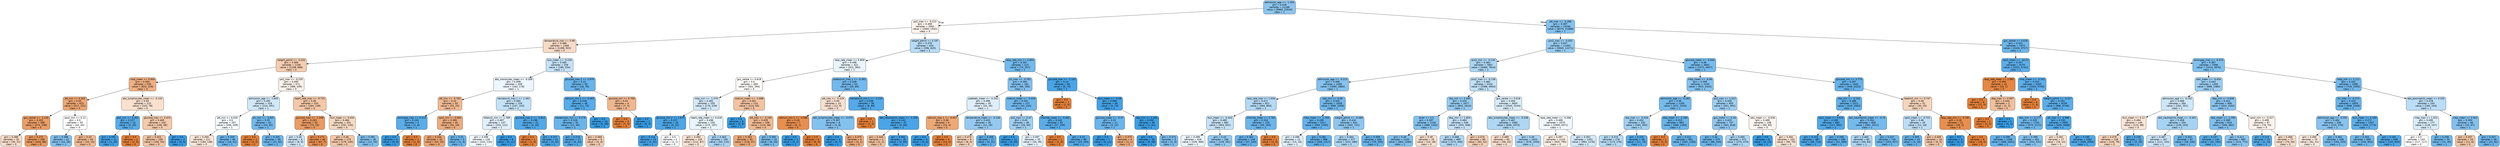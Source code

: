 digraph Tree {
node [shape=box, style="filled, rounded", color="black", fontname="helvetica"] ;
edge [fontname="helvetica"] ;
0 [label="admission_age <= -1.455\ngini = 0.418\nsamples = 21168\nvalue = [9960, 23530]\nclass = 1", fillcolor="#8dc6f0"] ;
1 [label="po2_max <= -0.212\ngini = 0.499\nsamples = 2002\nvalue = [1684, 1542]\nclass = 0", fillcolor="#fdf4ee"] ;
0 -> 1 [labeldistance=2.5, labelangle=45, headlabel="True"] ;
2 [label="temperature_max <= 0.98\ngini = 0.486\nsamples = 1368\nvalue = [1288, 922]\nclass = 0", fillcolor="#f8dbc7"] ;
1 -> 2 ;
3 [label="weight_admit <= -0.202\ngini = 0.469\nsamples = 1109\nvalue = [1108, 668]\nclass = 0", fillcolor="#f5cdb0"] ;
2 -> 3 ;
4 [label="mbp_mean <= 0.934\ngini = 0.394\nsamples = 538\nvalue = [620, 229]\nclass = 0", fillcolor="#efb082"] ;
3 -> 4 ;
5 [label="ptt_min <= 0.263\ngini = 0.35\nsamples = 423\nvalue = [517, 151]\nclass = 0", fillcolor="#eda673"] ;
4 -> 5 ;
6 [label="gcs_verbal <= -1.235\ngini = 0.302\nsamples = 368\nvalue = [474, 108]\nclass = 0", fillcolor="#eb9e66"] ;
5 -> 6 ;
7 [label="gini = 0.488\nsamples = 32\nvalue = [30, 22]\nclass = 0", fillcolor="#f8ddca"] ;
6 -> 7 ;
8 [label="gini = 0.272\nsamples = 336\nvalue = [444, 86]\nclass = 0", fillcolor="#ea995f"] ;
6 -> 8 ;
9 [label="spo2_min <= 0.12\ngini = 0.5\nsamples = 55\nvalue = [43, 43]\nclass = 0", fillcolor="#ffffff"] ;
5 -> 9 ;
10 [label="gini = 0.388\nsamples = 22\nvalue = [10, 28]\nclass = 1", fillcolor="#80c0ee"] ;
9 -> 10 ;
11 [label="gini = 0.43\nsamples = 33\nvalue = [33, 15]\nclass = 0", fillcolor="#f1ba93"] ;
9 -> 11 ;
12 [label="abs_lymphocytes_mean <= -0.143\ngini = 0.49\nsamples = 115\nvalue = [103, 78]\nclass = 0", fillcolor="#f9e0cf"] ;
4 -> 12 ;
13 [label="po2_min <= 0.302\ngini = 0.227\nsamples = 13\nvalue = [3, 20]\nclass = 1", fillcolor="#57ace9"] ;
12 -> 13 ;
14 [label="gini = 0.091\nsamples = 11\nvalue = [1, 20]\nclass = 1", fillcolor="#43a2e6"] ;
13 -> 14 ;
15 [label="gini = 0.0\nsamples = 2\nvalue = [2, 0]\nclass = 0", fillcolor="#e58139"] ;
13 -> 15 ;
16 [label="glucose_max <= 3.474\ngini = 0.465\nsamples = 102\nvalue = [100, 58]\nclass = 0", fillcolor="#f4caac"] ;
12 -> 16 ;
17 [label="gini = 0.453\nsamples = 100\nvalue = [100, 53]\nclass = 0", fillcolor="#f3c4a2"] ;
16 -> 17 ;
18 [label="gini = 0.0\nsamples = 2\nvalue = [0, 5]\nclass = 1", fillcolor="#399de5"] ;
16 -> 18 ;
19 [label="po2_max <= -0.235\ngini = 0.499\nsamples = 571\nvalue = [488, 439]\nclass = 0", fillcolor="#fcf2eb"] ;
3 -> 19 ;
20 [label="admission_age <= -1.605\ngini = 0.492\nsamples = 318\nvalue = [224, 291]\nclass = 1", fillcolor="#d1e8f9"] ;
19 -> 20 ;
21 [label="ptt_min <= 0.028\ngini = 0.5\nsamples = 257\nvalue = [200, 209]\nclass = 1", fillcolor="#f6fbfe"] ;
20 -> 21 ;
22 [label="gini = 0.494\nsamples = 211\nvalue = [184, 148]\nclass = 0", fillcolor="#fae6d8"] ;
21 -> 22 ;
23 [label="gini = 0.329\nsamples = 46\nvalue = [16, 61]\nclass = 1", fillcolor="#6db7ec"] ;
21 -> 23 ;
24 [label="ph_min <= -3.831\ngini = 0.35\nsamples = 61\nvalue = [24, 82]\nclass = 1", fillcolor="#73baed"] ;
20 -> 24 ;
25 [label="gini = 0.0\nsamples = 2\nvalue = [3, 0]\nclass = 0", fillcolor="#e58139"] ;
24 -> 25 ;
26 [label="gini = 0.325\nsamples = 59\nvalue = [21, 82]\nclass = 1", fillcolor="#6cb6ec"] ;
24 -> 26 ;
27 [label="heart_rate_max <= -0.731\ngini = 0.46\nsamples = 253\nvalue = [264, 148]\nclass = 0", fillcolor="#f4c8a8"] ;
19 -> 27 ;
28 [label="glucose_max <= -1.048\ngini = 0.283\nsamples = 52\nvalue = [73, 15]\nclass = 0", fillcolor="#ea9b62"] ;
27 -> 28 ;
29 [label="gini = 0.49\nsamples = 6\nvalue = [6, 8]\nclass = 1", fillcolor="#cee6f8"] ;
28 -> 29 ;
30 [label="gini = 0.171\nsamples = 46\nvalue = [67, 7]\nclass = 0", fillcolor="#e88e4e"] ;
28 -> 30 ;
31 [label="bun_mean <= 0.034\ngini = 0.484\nsamples = 201\nvalue = [191, 133]\nclass = 0", fillcolor="#f7d9c3"] ;
27 -> 31 ;
32 [label="gini = 0.46\nsamples = 173\nvalue = [179, 100]\nclass = 0", fillcolor="#f4c7a8"] ;
31 -> 32 ;
33 [label="gini = 0.391\nsamples = 28\nvalue = [12, 33]\nclass = 1", fillcolor="#81c1ee"] ;
31 -> 33 ;
34 [label="bun_mean <= -0.235\ngini = 0.485\nsamples = 259\nvalue = [180, 254]\nclass = 1", fillcolor="#c5e2f7"] ;
2 -> 34 ;
35 [label="abs_monocytes_mean <= -0.269\ngini = 0.499\nsamples = 209\nvalue = [162, 178]\nclass = 1", fillcolor="#edf6fd"] ;
34 -> 35 ;
36 [label="ptt_min <= -0.763\ngini = 0.43\nsamples = 50\nvalue = [55, 25]\nclass = 0", fillcolor="#f1ba93"] ;
35 -> 36 ;
37 [label="aniongap_max <= 0.413\ngini = 0.245\nsamples = 5\nvalue = [1, 6]\nclass = 1", fillcolor="#5aade9"] ;
36 -> 37 ;
38 [label="gini = 0.0\nsamples = 4\nvalue = [0, 6]\nclass = 1", fillcolor="#399de5"] ;
37 -> 38 ;
39 [label="gini = 0.0\nsamples = 1\nvalue = [1, 0]\nclass = 0", fillcolor="#e58139"] ;
37 -> 39 ;
40 [label="spo2_min <= 0.863\ngini = 0.385\nsamples = 45\nvalue = [54, 19]\nclass = 0", fillcolor="#eead7f"] ;
36 -> 40 ;
41 [label="gini = 0.344\nsamples = 42\nvalue = [53, 15]\nclass = 0", fillcolor="#eca571"] ;
40 -> 41 ;
42 [label="gini = 0.32\nsamples = 3\nvalue = [1, 4]\nclass = 1", fillcolor="#6ab6ec"] ;
40 -> 42 ;
43 [label="hematocrit_max.1 <= 1.362\ngini = 0.484\nsamples = 159\nvalue = [107, 153]\nclass = 1", fillcolor="#c3e2f7"] ;
35 -> 43 ;
44 [label="totalco2_min <= 1.789\ngini = 0.497\nsamples = 137\nvalue = [103, 121]\nclass = 1", fillcolor="#e2f0fb"] ;
43 -> 44 ;
45 [label="gini = 0.499\nsamples = 129\nvalue = [103, 110]\nclass = 1", fillcolor="#f2f9fd"] ;
44 -> 45 ;
46 [label="gini = 0.0\nsamples = 8\nvalue = [0, 11]\nclass = 1", fillcolor="#399de5"] ;
44 -> 46 ;
47 [label="glucose_max.2 <= -0.812\ngini = 0.198\nsamples = 22\nvalue = [4, 32]\nclass = 1", fillcolor="#52a9e8"] ;
43 -> 47 ;
48 [label="gini = 0.0\nsamples = 1\nvalue = [1, 0]\nclass = 0", fillcolor="#e58139"] ;
47 -> 48 ;
49 [label="gini = 0.157\nsamples = 21\nvalue = [3, 32]\nclass = 1", fillcolor="#4ca6e7"] ;
47 -> 49 ;
50 [label="glucose_max.2 <= 2.979\ngini = 0.31\nsamples = 50\nvalue = [18, 76]\nclass = 1", fillcolor="#68b4eb"] ;
34 -> 50 ;
51 [label="calcium_min.1 <= -0.463\ngini = 0.228\nsamples = 46\nvalue = [11, 73]\nclass = 1", fillcolor="#57ace9"] ;
50 -> 51 ;
52 [label="baseexcess_min <= 0.276\ngini = 0.316\nsamples = 32\nvalue = [11, 45]\nclass = 1", fillcolor="#69b5eb"] ;
51 -> 52 ;
53 [label="gini = 0.219\nsamples = 27\nvalue = [6, 42]\nclass = 1", fillcolor="#55abe9"] ;
52 -> 53 ;
54 [label="gini = 0.469\nsamples = 5\nvalue = [5, 3]\nclass = 0", fillcolor="#f5cdb0"] ;
52 -> 54 ;
55 [label="gini = 0.0\nsamples = 14\nvalue = [0, 28]\nclass = 1", fillcolor="#399de5"] ;
51 -> 55 ;
56 [label="glucose_min <= 0.706\ngini = 0.42\nsamples = 4\nvalue = [7, 3]\nclass = 0", fillcolor="#f0b78e"] ;
50 -> 56 ;
57 [label="gini = 0.0\nsamples = 3\nvalue = [7, 0]\nclass = 0", fillcolor="#e58139"] ;
56 -> 57 ;
58 [label="gini = 0.0\nsamples = 1\nvalue = [0, 3]\nclass = 1", fillcolor="#399de5"] ;
56 -> 58 ;
59 [label="weight_admit <= 0.187\ngini = 0.476\nsamples = 634\nvalue = [396, 620]\nclass = 1", fillcolor="#b7dcf6"] ;
1 -> 59 ;
60 [label="resp_rate_mean <= 0.859\ngini = 0.498\nsamples = 422\nvalue = [322, 363]\nclass = 1", fillcolor="#e9f4fc"] ;
59 -> 60 ;
61 [label="gcs_verbal <= 0.618\ngini = 0.5\nsamples = 369\nvalue = [302, 294]\nclass = 0", fillcolor="#fefcfa"] ;
60 -> 61 ;
62 [label="mbp_min <= -1.079\ngini = 0.492\nsamples = 255\nvalue = [178, 229]\nclass = 1", fillcolor="#d3e9f9"] ;
61 -> 62 ;
63 [label="glucose_min.2 <= 1.675\ngini = 0.157\nsamples = 25\nvalue = [3, 32]\nclass = 1", fillcolor="#4ca6e7"] ;
62 -> 63 ;
64 [label="gini = 0.114\nsamples = 23\nvalue = [2, 31]\nclass = 1", fillcolor="#46a3e7"] ;
63 -> 64 ;
65 [label="gini = 0.5\nsamples = 2\nvalue = [1, 1]\nclass = 0", fillcolor="#ffffff"] ;
63 -> 65 ;
66 [label="heart_rate_mean <= 0.418\ngini = 0.498\nsamples = 230\nvalue = [175, 197]\nclass = 1", fillcolor="#e9f4fc"] ;
62 -> 66 ;
67 [label="gini = 0.492\nsamples = 125\nvalue = [112, 87]\nclass = 0", fillcolor="#f9e3d3"] ;
66 -> 67 ;
68 [label="gini = 0.463\nsamples = 105\nvalue = [63, 110]\nclass = 1", fillcolor="#aad5f4"] ;
66 -> 68 ;
69 [label="sodium_mean <= -1.088\ngini = 0.451\nsamples = 114\nvalue = [124, 65]\nclass = 0", fillcolor="#f3c3a1"] ;
61 -> 69 ;
70 [label="gini = 0.0\nsamples = 6\nvalue = [0, 9]\nclass = 1", fillcolor="#399de5"] ;
69 -> 70 ;
71 [label="ptt_max <= -0.195\ngini = 0.429\nsamples = 108\nvalue = [124, 56]\nclass = 0", fillcolor="#f1ba92"] ;
69 -> 71 ;
72 [label="gini = 0.363\nsamples = 93\nvalue = [118, 37]\nclass = 0", fillcolor="#eda977"] ;
71 -> 72 ;
73 [label="gini = 0.365\nsamples = 15\nvalue = [6, 19]\nclass = 1", fillcolor="#78bced"] ;
71 -> 73 ;
74 [label="potassium_max.1 <= -0.392\ngini = 0.348\nsamples = 53\nvalue = [20, 69]\nclass = 1", fillcolor="#72b9ed"] ;
60 -> 74 ;
75 [label="ptt_max <= -0.419\ngini = 0.49\nsamples = 15\nvalue = [12, 9]\nclass = 0", fillcolor="#f8e0ce"] ;
74 -> 75 ;
76 [label="calcium_min.1 <= -0.585\ngini = 0.18\nsamples = 7\nvalue = [9, 1]\nclass = 0", fillcolor="#e88f4f"] ;
75 -> 76 ;
77 [label="gini = 0.0\nsamples = 1\nvalue = [0, 1]\nclass = 1", fillcolor="#399de5"] ;
76 -> 77 ;
78 [label="gini = 0.0\nsamples = 6\nvalue = [9, 0]\nclass = 0", fillcolor="#e58139"] ;
76 -> 78 ;
79 [label="abs_lymphocytes_mean <= -0.075\ngini = 0.397\nsamples = 8\nvalue = [3, 8]\nclass = 1", fillcolor="#83c2ef"] ;
75 -> 79 ;
80 [label="gini = 0.0\nsamples = 4\nvalue = [0, 7]\nclass = 1", fillcolor="#399de5"] ;
79 -> 80 ;
81 [label="gini = 0.375\nsamples = 4\nvalue = [3, 1]\nclass = 0", fillcolor="#eeab7b"] ;
79 -> 81 ;
82 [label="hematocrit_min.1 <= -3.124\ngini = 0.208\nsamples = 38\nvalue = [8, 60]\nclass = 1", fillcolor="#53aae8"] ;
74 -> 82 ;
83 [label="gini = 0.0\nsamples = 1\nvalue = [3, 0]\nclass = 0", fillcolor="#e58139"] ;
82 -> 83 ;
84 [label="abs_neutrophils_mean <= -1.359\ngini = 0.142\nsamples = 37\nvalue = [5, 60]\nclass = 1", fillcolor="#49a5e7"] ;
82 -> 84 ;
85 [label="gini = 0.444\nsamples = 2\nvalue = [2, 1]\nclass = 0", fillcolor="#f2c09c"] ;
84 -> 85 ;
86 [label="gini = 0.092\nsamples = 35\nvalue = [3, 59]\nclass = 1", fillcolor="#43a2e6"] ;
84 -> 86 ;
87 [label="resp_rate_min <= 0.804\ngini = 0.347\nsamples = 212\nvalue = [74, 257]\nclass = 1", fillcolor="#72b9ec"] ;
59 -> 87 ;
88 [label="ph_max <= -0.782\ngini = 0.394\nsamples = 162\nvalue = [68, 184]\nclass = 1", fillcolor="#82c1ef"] ;
87 -> 88 ;
89 [label="platelets_mean <= -0.242\ngini = 0.496\nsamples = 35\nvalue = [25, 30]\nclass = 1", fillcolor="#deeffb"] ;
88 -> 89 ;
90 [label="calcium_max.1 <= -0.947\ngini = 0.36\nsamples = 9\nvalue = [13, 4]\nclass = 0", fillcolor="#eda876"] ;
89 -> 90 ;
91 [label="gini = 0.0\nsamples = 3\nvalue = [0, 4]\nclass = 1", fillcolor="#399de5"] ;
90 -> 91 ;
92 [label="gini = 0.0\nsamples = 6\nvalue = [13, 0]\nclass = 0", fillcolor="#e58139"] ;
90 -> 92 ;
93 [label="temperature_mean <= -0.246\ngini = 0.432\nsamples = 26\nvalue = [12, 26]\nclass = 1", fillcolor="#94caf1"] ;
89 -> 93 ;
94 [label="gini = 0.473\nsamples = 9\nvalue = [8, 5]\nclass = 0", fillcolor="#f5d0b5"] ;
93 -> 94 ;
95 [label="gini = 0.269\nsamples = 17\nvalue = [4, 21]\nclass = 1", fillcolor="#5fb0ea"] ;
93 -> 95 ;
96 [label="sodium_mean <= -0.016\ngini = 0.341\nsamples = 127\nvalue = [43, 154]\nclass = 1", fillcolor="#70b8ec"] ;
88 -> 96 ;
97 [label="po2_max <= 0.47\ngini = 0.45\nsamples = 46\nvalue = [26, 50]\nclass = 1", fillcolor="#a0d0f3"] ;
96 -> 97 ;
98 [label="gini = 0.0\nsamples = 11\nvalue = [0, 20]\nclass = 1", fillcolor="#399de5"] ;
97 -> 98 ;
99 [label="gini = 0.497\nsamples = 35\nvalue = [26, 30]\nclass = 1", fillcolor="#e5f2fc"] ;
97 -> 99 ;
100 [label="chloride_mean <= -0.482\ngini = 0.242\nsamples = 81\nvalue = [17, 104]\nclass = 1", fillcolor="#59ade9"] ;
96 -> 100 ;
101 [label="gini = 0.0\nsamples = 1\nvalue = [2, 0]\nclass = 0", fillcolor="#e58139"] ;
100 -> 101 ;
102 [label="gini = 0.22\nsamples = 80\nvalue = [15, 104]\nclass = 1", fillcolor="#56abe9"] ;
100 -> 102 ;
103 [label="glucose_max <= -1.142\ngini = 0.14\nsamples = 50\nvalue = [6, 73]\nclass = 1", fillcolor="#49a5e7"] ;
87 -> 103 ;
104 [label="gini = 0.0\nsamples = 1\nvalue = [2, 0]\nclass = 0", fillcolor="#e58139"] ;
103 -> 104 ;
105 [label="bun_mean <= -0.59\ngini = 0.098\nsamples = 49\nvalue = [4, 73]\nclass = 1", fillcolor="#44a2e6"] ;
103 -> 105 ;
106 [label="glucose_mean <= -0.47\ngini = 0.32\nsamples = 11\nvalue = [3, 12]\nclass = 1", fillcolor="#6ab6ec"] ;
105 -> 106 ;
107 [label="gini = 0.0\nsamples = 7\nvalue = [0, 11]\nclass = 1", fillcolor="#399de5"] ;
106 -> 107 ;
108 [label="gini = 0.375\nsamples = 4\nvalue = [3, 1]\nclass = 0", fillcolor="#eeab7b"] ;
106 -> 108 ;
109 [label="sbp_min <= 1.361\ngini = 0.032\nsamples = 38\nvalue = [1, 61]\nclass = 1", fillcolor="#3c9fe5"] ;
105 -> 109 ;
110 [label="gini = 0.0\nsamples = 35\nvalue = [0, 58]\nclass = 1", fillcolor="#399de5"] ;
109 -> 110 ;
111 [label="gini = 0.375\nsamples = 3\nvalue = [1, 3]\nclass = 1", fillcolor="#7bbeee"] ;
109 -> 111 ;
112 [label="ptt_max <= -0.288\ngini = 0.397\nsamples = 19166\nvalue = [8276, 21988]\nclass = 1", fillcolor="#84c2ef"] ;
0 -> 112 [labeldistance=2.5, labelangle=-45, headlabel="False"] ;
113 [label="pco2_max <= -0.052\ngini = 0.437\nsamples = 11493\nvalue = [5840, 12271]\nclass = 1", fillcolor="#97ccf1"] ;
112 -> 113 ;
114 [label="pco2_min <= -0.134\ngini = 0.463\nsamples = 7801\nvalue = [4468, 7814]\nclass = 1", fillcolor="#aad5f4"] ;
113 -> 114 ;
115 [label="admission_age <= -0.213\ngini = 0.398\nsamples = 2469\nvalue = [1080, 2860]\nclass = 1", fillcolor="#84c2ef"] ;
114 -> 115 ;
116 [label="resp_rate_max <= 1.034\ngini = 0.471\nsamples = 811\nvalue = [494, 804]\nclass = 1", fillcolor="#b3d9f5"] ;
115 -> 116 ;
117 [label="bun_mean <= -0.443\ngini = 0.485\nsamples = 682\nvalue = [454, 641]\nclass = 1", fillcolor="#c5e2f7"] ;
116 -> 117 ;
118 [label="gini = 0.499\nsamples = 416\nvalue = [326, 360]\nclass = 1", fillcolor="#ecf6fd"] ;
117 -> 118 ;
119 [label="gini = 0.43\nsamples = 266\nvalue = [128, 281]\nclass = 1", fillcolor="#93caf1"] ;
117 -> 119 ;
120 [label="chloride_mean <= 2.783\ngini = 0.316\nsamples = 129\nvalue = [40, 163]\nclass = 1", fillcolor="#6ab5eb"] ;
116 -> 120 ;
121 [label="gini = 0.302\nsamples = 128\nvalue = [37, 163]\nclass = 1", fillcolor="#66b3eb"] ;
120 -> 121 ;
122 [label="gini = 0.0\nsamples = 1\nvalue = [3, 0]\nclass = 0", fillcolor="#e58139"] ;
120 -> 122 ;
123 [label="sbp_min <= 0.09\ngini = 0.345\nsamples = 1658\nvalue = [586, 2056]\nclass = 1", fillcolor="#71b9ec"] ;
115 -> 123 ;
124 [label="mbp_mean <= -1.764\ngini = 0.289\nsamples = 1017\nvalue = [284, 1335]\nclass = 1", fillcolor="#63b2eb"] ;
123 -> 124 ;
125 [label="gini = 0.496\nsamples = 21\nvalue = [15, 18]\nclass = 1", fillcolor="#deeffb"] ;
124 -> 125 ;
126 [label="gini = 0.282\nsamples = 996\nvalue = [269, 1317]\nclass = 1", fillcolor="#61b1ea"] ;
124 -> 126 ;
127 [label="weight_admit <= -0.089\ngini = 0.416\nsamples = 641\nvalue = [302, 721]\nclass = 1", fillcolor="#8cc6f0"] ;
123 -> 127 ;
128 [label="gini = 0.464\nsamples = 377\nvalue = [223, 386]\nclass = 1", fillcolor="#abd6f4"] ;
127 -> 128 ;
129 [label="gini = 0.309\nsamples = 264\nvalue = [79, 335]\nclass = 1", fillcolor="#68b4eb"] ;
127 -> 129 ;
130 [label="pco2_max <= -0.138\ngini = 0.482\nsamples = 5332\nvalue = [3388, 4954]\nclass = 1", fillcolor="#c0e0f7"] ;
114 -> 130 ;
131 [label="sbp_min <= 0.495\ngini = 0.434\nsamples = 1677\nvalue = [843, 1810]\nclass = 1", fillcolor="#95cbf1"] ;
130 -> 131 ;
132 [label="asian <= 0.5\ngini = 0.397\nsamples = 1128\nvalue = [488, 1302]\nclass = 1", fillcolor="#83c2ef"] ;
131 -> 132 ;
133 [label="gini = 0.39\nsamples = 1103\nvalue = [464, 1284]\nclass = 1", fillcolor="#81c0ee"] ;
132 -> 133 ;
134 [label="gini = 0.49\nsamples = 25\nvalue = [24, 18]\nclass = 0", fillcolor="#f8e0ce"] ;
132 -> 134 ;
135 [label="dbp_min <= 1.804\ngini = 0.484\nsamples = 549\nvalue = [355, 508]\nclass = 1", fillcolor="#c3e1f7"] ;
131 -> 135 ;
136 [label="gini = 0.468\nsamples = 469\nvalue = [272, 456]\nclass = 1", fillcolor="#afd7f5"] ;
135 -> 136 ;
137 [label="gini = 0.474\nsamples = 80\nvalue = [83, 52]\nclass = 0", fillcolor="#f5d0b5"] ;
135 -> 137 ;
138 [label="gcs_verbal <= 0.618\ngini = 0.494\nsamples = 3655\nvalue = [2545, 3144]\nclass = 1", fillcolor="#d9ecfa"] ;
130 -> 138 ;
139 [label="abs_lymphocytes_mean <= -0.208\ngini = 0.467\nsamples = 1085\nvalue = [636, 1073]\nclass = 1", fillcolor="#aed7f4"] ;
138 -> 139 ;
140 [label="gini = 0.489\nsamples = 65\nvalue = [58, 43]\nclass = 0", fillcolor="#f8decc"] ;
139 -> 140 ;
141 [label="gini = 0.46\nsamples = 1020\nvalue = [578, 1030]\nclass = 1", fillcolor="#a8d4f4"] ;
139 -> 141 ;
142 [label="resp_rate_mean <= -0.396\ngini = 0.499\nsamples = 2570\nvalue = [1909, 2071]\nclass = 1", fillcolor="#f0f7fd"] ;
138 -> 142 ;
143 [label="gini = 0.497\nsamples = 1119\nvalue = [925, 795]\nclass = 0", fillcolor="#fbede3"] ;
142 -> 143 ;
144 [label="gini = 0.492\nsamples = 1451\nvalue = [984, 1276]\nclass = 1", fillcolor="#d2e9f9"] ;
142 -> 144 ;
145 [label="glucose_mean <= -0.044\ngini = 0.36\nsamples = 3692\nvalue = [1372, 4457]\nclass = 1", fillcolor="#76bbed"] ;
113 -> 145 ;
146 [label="mbp_mean <= -0.06\ngini = 0.399\nsamples = 2150\nvalue = [923, 2434]\nclass = 1", fillcolor="#84c2ef"] ;
145 -> 146 ;
147 [label="admission_age <= -0.282\ngini = 0.36\nsamples = 1295\nvalue = [472, 1533]\nclass = 1", fillcolor="#76bbed"] ;
146 -> 147 ;
148 [label="sbp_max <= -0.028\ngini = 0.452\nsamples = 332\nvalue = [184, 350]\nclass = 1", fillcolor="#a1d1f3"] ;
147 -> 148 ;
149 [label="gini = 0.474\nsamples = 276\nvalue = [173, 276]\nclass = 1", fillcolor="#b5daf5"] ;
148 -> 149 ;
150 [label="gini = 0.225\nsamples = 56\nvalue = [11, 74]\nclass = 1", fillcolor="#56ace9"] ;
148 -> 150 ;
151 [label="dbp_mean <= -2.289\ngini = 0.315\nsamples = 963\nvalue = [288, 1183]\nclass = 1", fillcolor="#69b5eb"] ;
147 -> 151 ;
152 [label="gini = 0.0\nsamples = 2\nvalue = [5, 0]\nclass = 0", fillcolor="#e58139"] ;
151 -> 152 ;
153 [label="gini = 0.312\nsamples = 961\nvalue = [283, 1183]\nclass = 1", fillcolor="#68b4eb"] ;
151 -> 153 ;
154 [label="po2_max <= 1.522\ngini = 0.445\nsamples = 855\nvalue = [451, 901]\nclass = 1", fillcolor="#9ccef2"] ;
146 -> 154 ;
155 [label="gcs_motor <= 0.26\ngini = 0.425\nsamples = 747\nvalue = [361, 818]\nclass = 1", fillcolor="#90c8f0"] ;
154 -> 155 ;
156 [label="gini = 0.32\nsamples = 275\nvalue = [86, 344]\nclass = 1", fillcolor="#6ab6ec"] ;
155 -> 156 ;
157 [label="gini = 0.465\nsamples = 472\nvalue = [275, 474]\nclass = 1", fillcolor="#acd6f4"] ;
155 -> 157 ;
158 [label="wbc_mean <= -0.636\ngini = 0.499\nsamples = 108\nvalue = [90, 83]\nclass = 0", fillcolor="#fdf5f0"] ;
154 -> 158 ;
159 [label="gini = 0.0\nsamples = 6\nvalue = [0, 13]\nclass = 1", fillcolor="#399de5"] ;
158 -> 159 ;
160 [label="gini = 0.492\nsamples = 102\nvalue = [90, 70]\nclass = 0", fillcolor="#f9e3d3"] ;
158 -> 160 ;
161 [label="glucose_min <= 3.775\ngini = 0.297\nsamples = 1542\nvalue = [449, 2023]\nclass = 1", fillcolor="#65b3eb"] ;
145 -> 161 ;
162 [label="sbp_min <= -0.242\ngini = 0.286\nsamples = 1511\nvalue = [419, 2003]\nclass = 1", fillcolor="#62b2ea"] ;
161 -> 162 ;
163 [label="spo2_mean <= 0.614\ngini = 0.189\nsamples = 683\nvalue = [117, 992]\nclass = 1", fillcolor="#50a9e8"] ;
162 -> 163 ;
164 [label="gini = 0.153\nsamples = 487\nvalue = [66, 723]\nclass = 1", fillcolor="#4ba6e7"] ;
163 -> 164 ;
165 [label="gini = 0.268\nsamples = 196\nvalue = [51, 269]\nclass = 1", fillcolor="#5fb0ea"] ;
163 -> 165 ;
166 [label="abs_neutrophils_mean <= -0.75\ngini = 0.354\nsamples = 828\nvalue = [302, 1011]\nclass = 1", fillcolor="#74baed"] ;
162 -> 166 ;
167 [label="gini = 0.465\nsamples = 83\nvalue = [49, 84]\nclass = 1", fillcolor="#acd6f4"] ;
166 -> 167 ;
168 [label="gini = 0.337\nsamples = 745\nvalue = [253, 927]\nclass = 1", fillcolor="#6fb8ec"] ;
166 -> 168 ;
169 [label="totalco2_min <= 0.747\ngini = 0.48\nsamples = 31\nvalue = [30, 20]\nclass = 0", fillcolor="#f6d5bd"] ;
161 -> 169 ;
170 [label="spo2_mean <= -0.721\ngini = 0.48\nsamples = 20\nvalue = [12, 18]\nclass = 1", fillcolor="#bddef6"] ;
169 -> 170 ;
171 [label="gini = 0.305\nsamples = 10\nvalue = [3, 13]\nclass = 1", fillcolor="#67b4eb"] ;
170 -> 171 ;
172 [label="gini = 0.459\nsamples = 10\nvalue = [9, 5]\nclass = 0", fillcolor="#f3c7a7"] ;
170 -> 172 ;
173 [label="resp_rate_min <= -0.781\ngini = 0.18\nsamples = 11\nvalue = [18, 2]\nclass = 0", fillcolor="#e88f4f"] ;
169 -> 173 ;
174 [label="gini = 0.0\nsamples = 2\nvalue = [0, 2]\nclass = 1", fillcolor="#399de5"] ;
173 -> 174 ;
175 [label="gini = 0.0\nsamples = 9\nvalue = [18, 0]\nclass = 0", fillcolor="#e58139"] ;
173 -> 175 ;
176 [label="gcs_verbal <= 0.618\ngini = 0.321\nsamples = 7673\nvalue = [2436, 9717]\nclass = 1", fillcolor="#6bb6ec"] ;
112 -> 176 ;
177 [label="spo2_mean <= -10.12\ngini = 0.257\nsamples = 4275\nvalue = [1022, 5741]\nclass = 1", fillcolor="#5caeea"] ;
176 -> 177 ;
178 [label="resp_rate_mean <= 2.992\ngini = 0.095\nsamples = 10\nvalue = [19, 1]\nclass = 0", fillcolor="#e68843"] ;
177 -> 178 ;
179 [label="gini = 0.0\nsamples = 8\nvalue = [17, 0]\nclass = 0", fillcolor="#e58139"] ;
178 -> 179 ;
180 [label="dbp_max <= 0.997\ngini = 0.444\nsamples = 2\nvalue = [2, 1]\nclass = 0", fillcolor="#f2c09c"] ;
178 -> 180 ;
181 [label="gini = 0.0\nsamples = 1\nvalue = [2, 0]\nclass = 0", fillcolor="#e58139"] ;
180 -> 181 ;
182 [label="gini = 0.0\nsamples = 1\nvalue = [0, 1]\nclass = 1", fillcolor="#399de5"] ;
180 -> 182 ;
183 [label="mbp_mean <= -3.142\ngini = 0.253\nsamples = 4265\nvalue = [1003, 5740]\nclass = 1", fillcolor="#5caeea"] ;
177 -> 183 ;
184 [label="gini = 0.0\nsamples = 6\nvalue = [7, 0]\nclass = 0", fillcolor="#e58139"] ;
183 -> 184 ;
185 [label="weight_admit <= -0.327\ngini = 0.252\nsamples = 4259\nvalue = [996, 5740]\nclass = 1", fillcolor="#5baeea"] ;
183 -> 185 ;
186 [label="dbp_min <= 0.177\ngini = 0.329\nsamples = 1750\nvalue = [570, 2172]\nclass = 1", fillcolor="#6db7ec"] ;
185 -> 186 ;
187 [label="gini = 0.299\nsamples = 1298\nvalue = [368, 1641]\nclass = 1", fillcolor="#65b3eb"] ;
186 -> 187 ;
188 [label="gini = 0.399\nsamples = 452\nvalue = [202, 531]\nclass = 1", fillcolor="#84c2ef"] ;
186 -> 188 ;
189 [label="ph_max <= -4.986\ngini = 0.191\nsamples = 2509\nvalue = [426, 3568]\nclass = 1", fillcolor="#51a9e8"] ;
185 -> 189 ;
190 [label="gini = 0.492\nsamples = 17\nvalue = [18, 14]\nclass = 0", fillcolor="#f9e3d3"] ;
189 -> 190 ;
191 [label="gini = 0.185\nsamples = 2492\nvalue = [408, 3554]\nclass = 1", fillcolor="#50a8e8"] ;
189 -> 191 ;
192 [label="aniongap_max <= -0.373\ngini = 0.387\nsamples = 3398\nvalue = [1414, 3976]\nclass = 1", fillcolor="#7fc0ee"] ;
176 -> 192 ;
193 [label="wbc_mean <= -0.454\ngini = 0.443\nsamples = 1300\nvalue = [686, 1383]\nclass = 1", fillcolor="#9bcef2"] ;
192 -> 193 ;
194 [label="admission_age <= -0.152\ngini = 0.489\nsamples = 394\nvalue = [262, 351]\nclass = 1", fillcolor="#cde6f8"] ;
193 -> 194 ;
195 [label="bun_mean <= 0.12\ngini = 0.494\nsamples = 140\nvalue = [123, 98]\nclass = 0", fillcolor="#fae5d7"] ;
194 -> 195 ;
196 [label="gini = 0.479\nsamples = 128\nvalue = [120, 79]\nclass = 0", fillcolor="#f6d4bb"] ;
195 -> 196 ;
197 [label="gini = 0.236\nsamples = 12\nvalue = [3, 19]\nclass = 1", fillcolor="#58ace9"] ;
195 -> 197 ;
198 [label="abs_neutrophils_mean <= -0.401\ngini = 0.458\nsamples = 254\nvalue = [139, 253]\nclass = 1", fillcolor="#a6d3f3"] ;
194 -> 198 ;
199 [label="gini = 0.487\nsamples = 167\nvalue = [111, 153]\nclass = 1", fillcolor="#c9e4f8"] ;
198 -> 199 ;
200 [label="gini = 0.342\nsamples = 87\nvalue = [28, 100]\nclass = 1", fillcolor="#70b8ec"] ;
198 -> 200 ;
201 [label="dbp_min <= 0.936\ngini = 0.413\nsamples = 906\nvalue = [424, 1032]\nclass = 1", fillcolor="#8ac5f0"] ;
193 -> 201 ;
202 [label="dbp_mean <= -1.093\ngini = 0.389\nsamples = 819\nvalue = [346, 962]\nclass = 1", fillcolor="#80c0ee"] ;
201 -> 202 ;
203 [label="gini = 0.247\nsamples = 134\nvalue = [32, 190]\nclass = 1", fillcolor="#5aaee9"] ;
202 -> 203 ;
204 [label="gini = 0.411\nsamples = 685\nvalue = [314, 772]\nclass = 1", fillcolor="#8ac5f0"] ;
202 -> 204 ;
205 [label="spo2_min <= -0.327\ngini = 0.499\nsamples = 87\nvalue = [78, 70]\nclass = 0", fillcolor="#fcf2eb"] ;
201 -> 205 ;
206 [label="gini = 0.219\nsamples = 10\nvalue = [2, 14]\nclass = 1", fillcolor="#55abe9"] ;
205 -> 206 ;
207 [label="gini = 0.489\nsamples = 77\nvalue = [76, 56]\nclass = 0", fillcolor="#f8decb"] ;
205 -> 207 ;
208 [label="mbp_min <= 1.111\ngini = 0.342\nsamples = 2098\nvalue = [728, 2593]\nclass = 1", fillcolor="#71b9ec"] ;
192 -> 208 ;
209 [label="inr_max <= -0.273\ngini = 0.314\nsamples = 1855\nvalue = [568, 2349]\nclass = 1", fillcolor="#69b5eb"] ;
208 -> 209 ;
210 [label="admission_age <= -0.592\ngini = 0.404\nsamples = 508\nvalue = [225, 576]\nclass = 1", fillcolor="#86c3ef"] ;
209 -> 210 ;
211 [label="gini = 0.495\nsamples = 70\nvalue = [62, 51]\nclass = 0", fillcolor="#fae9dc"] ;
210 -> 211 ;
212 [label="gini = 0.362\nsamples = 438\nvalue = [163, 525]\nclass = 1", fillcolor="#76bbed"] ;
210 -> 212 ;
213 [label="bun_mean <= 0.169\ngini = 0.272\nsamples = 1347\nvalue = [343, 1773]\nclass = 1", fillcolor="#5fb0ea"] ;
209 -> 213 ;
214 [label="gini = 0.343\nsamples = 699\nvalue = [240, 853]\nclass = 1", fillcolor="#71b9ec"] ;
213 -> 214 ;
215 [label="gini = 0.181\nsamples = 648\nvalue = [103, 920]\nclass = 1", fillcolor="#4fa8e8"] ;
213 -> 215 ;
216 [label="abs_eosinophils_mean <= 0.202\ngini = 0.478\nsamples = 243\nvalue = [160, 244]\nclass = 1", fillcolor="#bbddf6"] ;
208 -> 216 ;
217 [label="mbp_max <= 1.022\ngini = 0.495\nsamples = 177\nvalue = [128, 157]\nclass = 1", fillcolor="#daedfa"] ;
216 -> 217 ;
218 [label="gini = 0.5\nsamples = 143\nvalue = [117, 117]\nclass = 0", fillcolor="#ffffff"] ;
217 -> 218 ;
219 [label="gini = 0.338\nsamples = 34\nvalue = [11, 40]\nclass = 1", fillcolor="#6fb8ec"] ;
217 -> 219 ;
220 [label="mbp_mean <= 0.922\ngini = 0.393\nsamples = 66\nvalue = [32, 87]\nclass = 1", fillcolor="#82c1ef"] ;
216 -> 220 ;
221 [label="gini = 0.457\nsamples = 10\nvalue = [11, 6]\nclass = 0", fillcolor="#f3c6a5"] ;
220 -> 221 ;
222 [label="gini = 0.327\nsamples = 56\nvalue = [21, 81]\nclass = 1", fillcolor="#6cb6ec"] ;
220 -> 222 ;
}